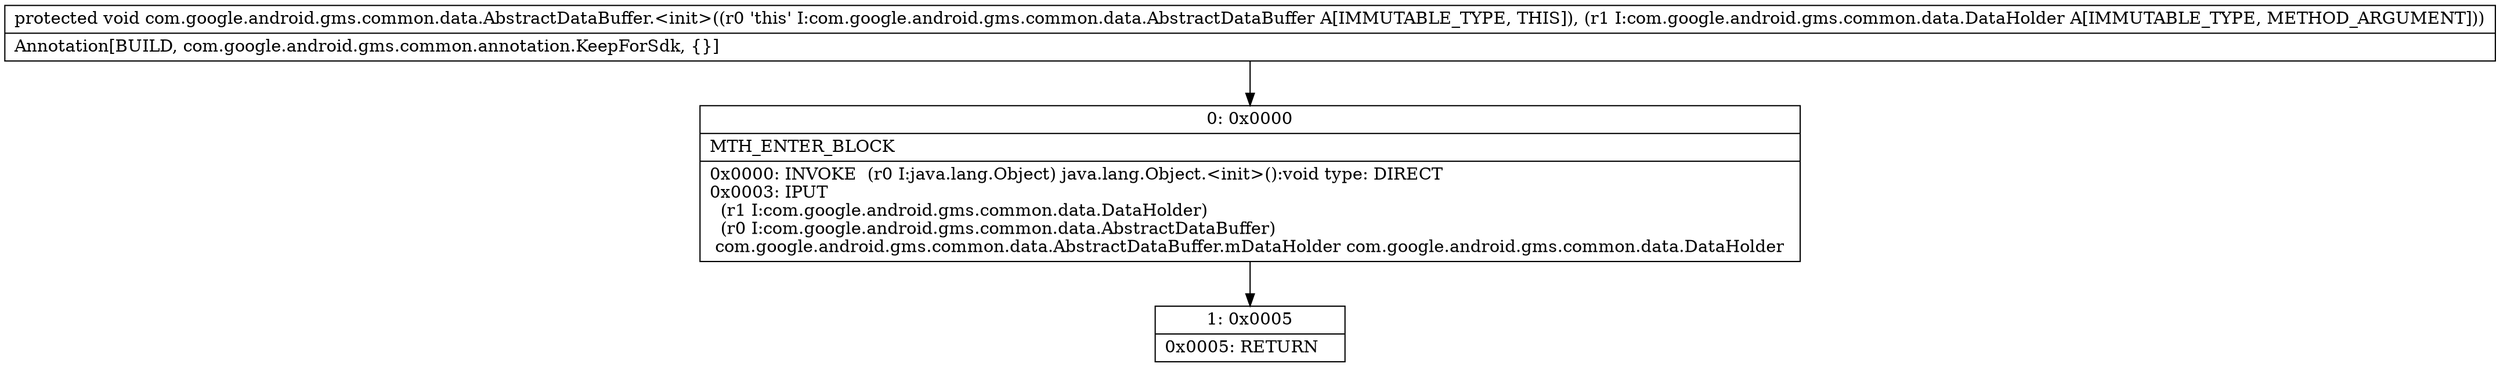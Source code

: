 digraph "CFG forcom.google.android.gms.common.data.AbstractDataBuffer.\<init\>(Lcom\/google\/android\/gms\/common\/data\/DataHolder;)V" {
Node_0 [shape=record,label="{0\:\ 0x0000|MTH_ENTER_BLOCK\l|0x0000: INVOKE  (r0 I:java.lang.Object) java.lang.Object.\<init\>():void type: DIRECT \l0x0003: IPUT  \l  (r1 I:com.google.android.gms.common.data.DataHolder)\l  (r0 I:com.google.android.gms.common.data.AbstractDataBuffer)\l com.google.android.gms.common.data.AbstractDataBuffer.mDataHolder com.google.android.gms.common.data.DataHolder \l}"];
Node_1 [shape=record,label="{1\:\ 0x0005|0x0005: RETURN   \l}"];
MethodNode[shape=record,label="{protected void com.google.android.gms.common.data.AbstractDataBuffer.\<init\>((r0 'this' I:com.google.android.gms.common.data.AbstractDataBuffer A[IMMUTABLE_TYPE, THIS]), (r1 I:com.google.android.gms.common.data.DataHolder A[IMMUTABLE_TYPE, METHOD_ARGUMENT]))  | Annotation[BUILD, com.google.android.gms.common.annotation.KeepForSdk, \{\}]\l}"];
MethodNode -> Node_0;
Node_0 -> Node_1;
}

